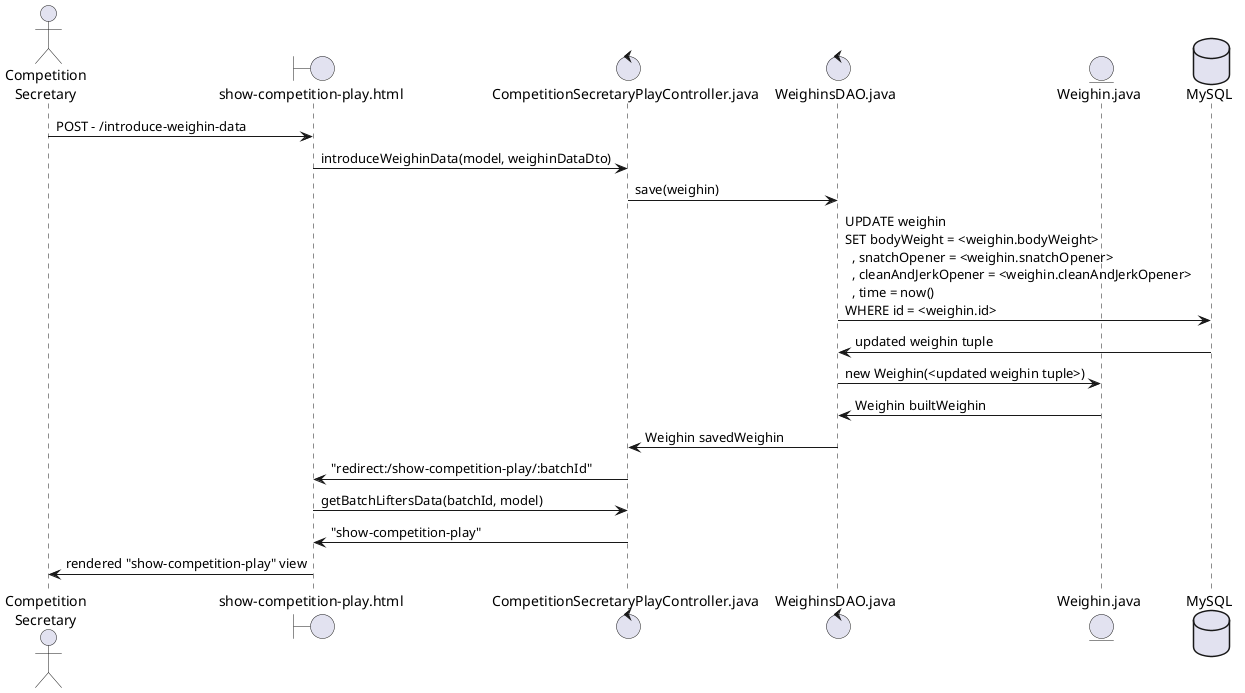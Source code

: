 @startuml

actor user as "Competition\nSecretary"

boundary CompetitionSecretaryPlayView as "show-competition-play.html"
control CompetitionSecretaryPlayController as "CompetitionSecretaryPlayController.java"
control WeighinsDAO as "WeighinsDAO.java"
entity Weighin as "Weighin.java"
database MySQL

user -> CompetitionSecretaryPlayView : POST - /introduce-weighin-data
CompetitionSecretaryPlayView -> CompetitionSecretaryPlayController : introduceWeighinData(model, weighinDataDto)
CompetitionSecretaryPlayController -> WeighinsDAO : save(weighin)

WeighinsDAO -> MySQL : UPDATE weighin \nSET bodyWeight = <weighin.bodyWeight> \n  , snatchOpener = <weighin.snatchOpener> \n  , cleanAndJerkOpener = <weighin.cleanAndJerkOpener> \n  , time = now() \nWHERE id = <weighin.id>
WeighinsDAO <- MySQL : updated weighin tuple

WeighinsDAO -> Weighin : new Weighin(<updated weighin tuple>)
WeighinsDAO <- Weighin : Weighin builtWeighin
CompetitionSecretaryPlayController <- WeighinsDAO : Weighin savedWeighin
CompetitionSecretaryPlayView <- CompetitionSecretaryPlayController : "redirect:/show-competition-play/:batchId"
CompetitionSecretaryPlayView -> CompetitionSecretaryPlayController : getBatchLiftersData(batchId, model)
CompetitionSecretaryPlayView <- CompetitionSecretaryPlayController : "show-competition-play"
user <- CompetitionSecretaryPlayView : rendered "show-competition-play" view

@enduml
